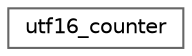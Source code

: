 digraph "类继承关系图"
{
 // INTERACTIVE_SVG=YES
 // LATEX_PDF_SIZE
  bgcolor="transparent";
  edge [fontname=Helvetica,fontsize=10,labelfontname=Helvetica,labelfontsize=10];
  node [fontname=Helvetica,fontsize=10,shape=box,height=0.2,width=0.4];
  rankdir="LR";
  Node0 [id="Node000000",label="utf16_counter",height=0.2,width=0.4,color="grey40", fillcolor="white", style="filled",URL="$d0/df6/structutf16__counter.html",tooltip=" "];
}

